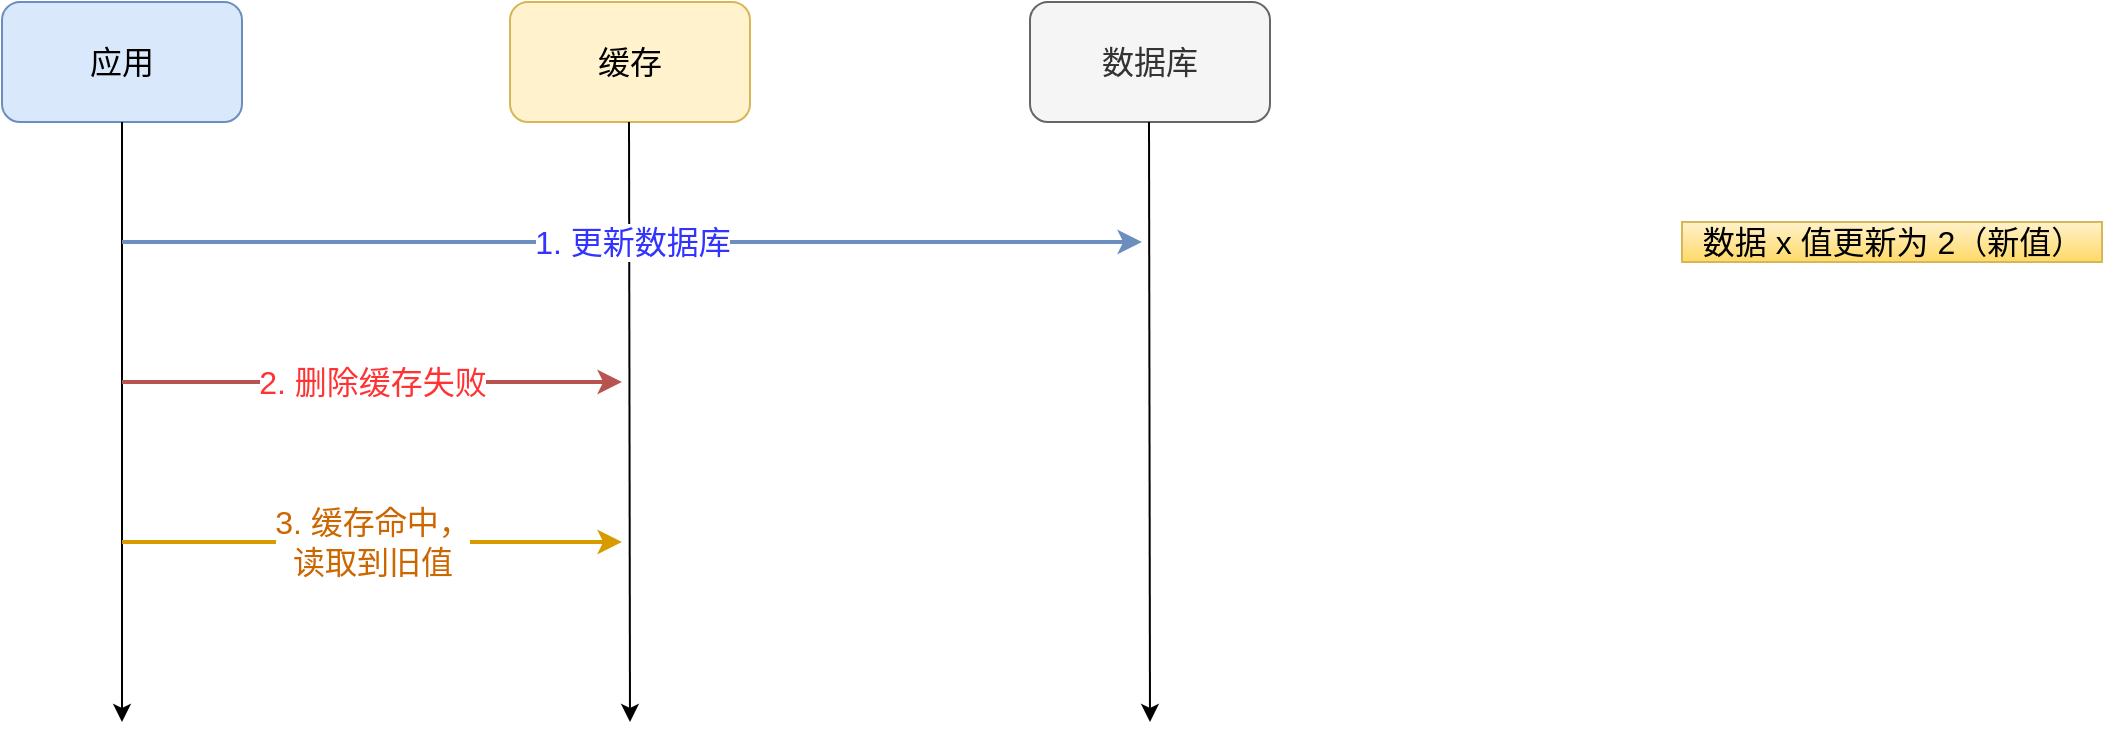 <mxfile version="15.2.9" type="github">
  <diagram id="uV9l9ql2fi1yXAJxWlHf" name="第 1 页">
    <mxGraphModel dx="946" dy="501" grid="1" gridSize="10" guides="1" tooltips="1" connect="1" arrows="1" fold="1" page="1" pageScale="1" pageWidth="827" pageHeight="1169" math="0" shadow="0">
      <root>
        <mxCell id="0" />
        <mxCell id="1" parent="0" />
        <mxCell id="Hu-qGPqD2kHAJkaIt2m7-1" value="应用" style="rounded=1;whiteSpace=wrap;html=1;fontSize=16;fillColor=#dae8fc;strokeColor=#6c8ebf;" vertex="1" parent="1">
          <mxGeometry x="160" y="120" width="120" height="60" as="geometry" />
        </mxCell>
        <mxCell id="Hu-qGPqD2kHAJkaIt2m7-3" value="缓存" style="rounded=1;whiteSpace=wrap;html=1;fontSize=16;fillColor=#fff2cc;strokeColor=#d6b656;" vertex="1" parent="1">
          <mxGeometry x="414" y="120" width="120" height="60" as="geometry" />
        </mxCell>
        <mxCell id="Hu-qGPqD2kHAJkaIt2m7-4" value="数据库" style="rounded=1;whiteSpace=wrap;html=1;fontSize=16;fillColor=#f5f5f5;strokeColor=#666666;fontColor=#333333;" vertex="1" parent="1">
          <mxGeometry x="674" y="120" width="120" height="60" as="geometry" />
        </mxCell>
        <mxCell id="Hu-qGPqD2kHAJkaIt2m7-5" value="" style="endArrow=classic;html=1;fontSize=16;exitX=0.5;exitY=1;exitDx=0;exitDy=0;" edge="1" parent="1" source="Hu-qGPqD2kHAJkaIt2m7-1">
          <mxGeometry width="50" height="50" relative="1" as="geometry">
            <mxPoint x="230" y="270" as="sourcePoint" />
            <mxPoint x="220" y="480" as="targetPoint" />
          </mxGeometry>
        </mxCell>
        <mxCell id="Hu-qGPqD2kHAJkaIt2m7-7" value="" style="endArrow=classic;html=1;fontSize=16;exitX=0.5;exitY=1;exitDx=0;exitDy=0;" edge="1" parent="1">
          <mxGeometry width="50" height="50" relative="1" as="geometry">
            <mxPoint x="473.5" y="180" as="sourcePoint" />
            <mxPoint x="474" y="480" as="targetPoint" />
          </mxGeometry>
        </mxCell>
        <mxCell id="Hu-qGPqD2kHAJkaIt2m7-8" value="" style="endArrow=classic;html=1;fontSize=16;exitX=0.5;exitY=1;exitDx=0;exitDy=0;" edge="1" parent="1">
          <mxGeometry width="50" height="50" relative="1" as="geometry">
            <mxPoint x="733.5" y="180" as="sourcePoint" />
            <mxPoint x="734" y="480" as="targetPoint" />
          </mxGeometry>
        </mxCell>
        <mxCell id="Hu-qGPqD2kHAJkaIt2m7-9" value="1. 更新数据库" style="endArrow=classic;html=1;fontSize=16;gradientColor=#7ea6e0;fillColor=#dae8fc;strokeColor=#6c8ebf;strokeWidth=2;fontColor=#3333FF;" edge="1" parent="1">
          <mxGeometry width="50" height="50" relative="1" as="geometry">
            <mxPoint x="220" y="240" as="sourcePoint" />
            <mxPoint x="730" y="240" as="targetPoint" />
          </mxGeometry>
        </mxCell>
        <mxCell id="Hu-qGPqD2kHAJkaIt2m7-11" value="2. 删除缓存失败" style="endArrow=classic;html=1;fontSize=16;gradientColor=#ea6b66;fillColor=#f8cecc;strokeColor=#b85450;strokeWidth=2;fontColor=#FF3333;" edge="1" parent="1">
          <mxGeometry width="50" height="50" relative="1" as="geometry">
            <mxPoint x="220" y="310" as="sourcePoint" />
            <mxPoint x="470" y="310" as="targetPoint" />
          </mxGeometry>
        </mxCell>
        <mxCell id="Hu-qGPqD2kHAJkaIt2m7-14" value="数据 x 值更新为 2（新值）" style="text;html=1;align=center;verticalAlign=middle;resizable=0;points=[];autosize=1;strokeColor=#d6b656;fillColor=#fff2cc;fontSize=16;gradientColor=#ffd966;" vertex="1" parent="1">
          <mxGeometry x="1000" y="230" width="210" height="20" as="geometry" />
        </mxCell>
        <mxCell id="Hu-qGPqD2kHAJkaIt2m7-16" value="3. 缓存命中，&lt;br&gt;读取到旧值" style="endArrow=classic;html=1;fillColor=#ffe6cc;strokeColor=#d79b00;strokeWidth=2;fontSize=16;fontColor=#CC6600;" edge="1" parent="1">
          <mxGeometry width="50" height="50" relative="1" as="geometry">
            <mxPoint x="220" y="390" as="sourcePoint" />
            <mxPoint x="470" y="390" as="targetPoint" />
          </mxGeometry>
        </mxCell>
      </root>
    </mxGraphModel>
  </diagram>
</mxfile>
